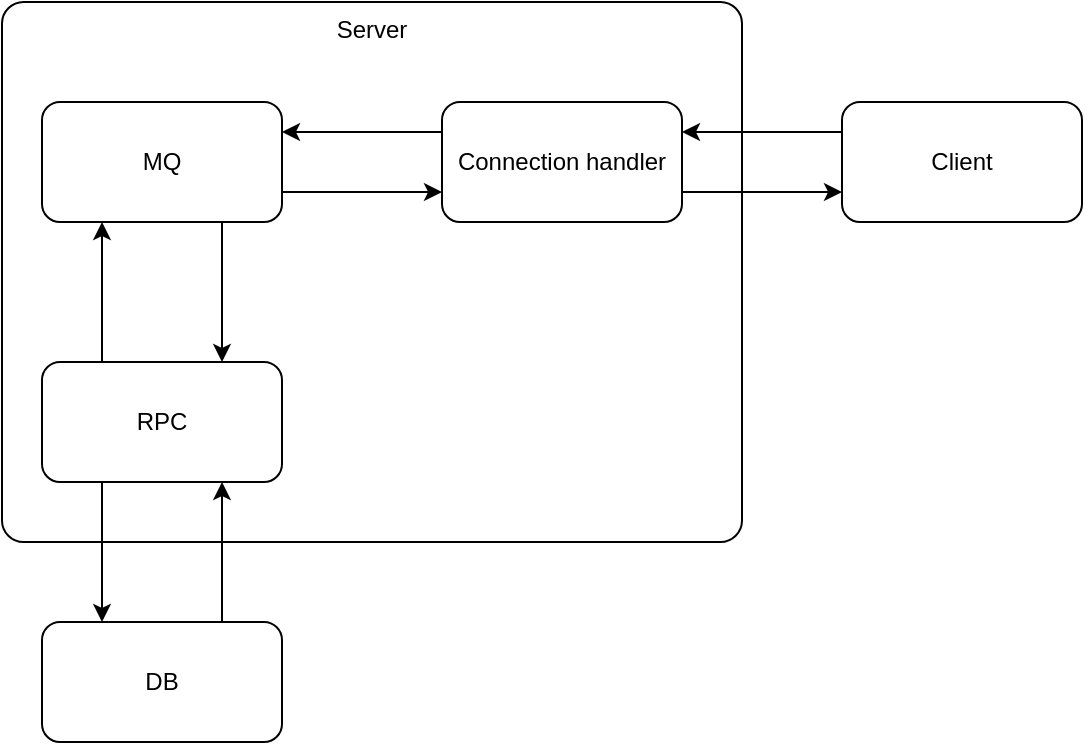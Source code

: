 <mxfile version="13.1.3" pages="7">
    <diagram id="t5TRQX5Z3VBf5TyONs-P" name="Overall">
        <mxGraphModel dx="818" dy="556" grid="1" gridSize="10" guides="1" tooltips="1" connect="1" arrows="1" fold="1" page="1" pageScale="1" pageWidth="850" pageHeight="1100" math="0" shadow="0">
            <root>
                <mxCell id="0"/>
                <mxCell id="1" parent="0"/>
                <mxCell id="A3wKsJo7oRrgu67H-zp7-17" value="Server" style="rounded=1;whiteSpace=wrap;html=1;verticalAlign=top;arcSize=4;" parent="1" vertex="1">
                    <mxGeometry x="150" y="360" width="370" height="270" as="geometry"/>
                </mxCell>
                <mxCell id="A3wKsJo7oRrgu67H-zp7-14" style="edgeStyle=orthogonalEdgeStyle;rounded=0;orthogonalLoop=1;jettySize=auto;html=1;exitX=0;exitY=0.25;exitDx=0;exitDy=0;entryX=1;entryY=0.25;entryDx=0;entryDy=0;" parent="1" source="A3wKsJo7oRrgu67H-zp7-1" target="A3wKsJo7oRrgu67H-zp7-2" edge="1">
                    <mxGeometry relative="1" as="geometry"/>
                </mxCell>
                <mxCell id="A3wKsJo7oRrgu67H-zp7-1" value="Client" style="rounded=1;whiteSpace=wrap;html=1;verticalAlign=middle;" parent="1" vertex="1">
                    <mxGeometry x="570" y="410" width="120" height="60" as="geometry"/>
                </mxCell>
                <mxCell id="A3wKsJo7oRrgu67H-zp7-6" style="edgeStyle=orthogonalEdgeStyle;rounded=0;orthogonalLoop=1;jettySize=auto;html=1;exitX=0;exitY=0.25;exitDx=0;exitDy=0;entryX=1;entryY=0.25;entryDx=0;entryDy=0;" parent="1" source="A3wKsJo7oRrgu67H-zp7-2" target="A3wKsJo7oRrgu67H-zp7-4" edge="1">
                    <mxGeometry relative="1" as="geometry"/>
                </mxCell>
                <mxCell id="A3wKsJo7oRrgu67H-zp7-15" style="edgeStyle=orthogonalEdgeStyle;rounded=0;orthogonalLoop=1;jettySize=auto;html=1;exitX=1;exitY=0.75;exitDx=0;exitDy=0;entryX=0;entryY=0.75;entryDx=0;entryDy=0;" parent="1" source="A3wKsJo7oRrgu67H-zp7-2" target="A3wKsJo7oRrgu67H-zp7-1" edge="1">
                    <mxGeometry relative="1" as="geometry"/>
                </mxCell>
                <mxCell id="A3wKsJo7oRrgu67H-zp7-2" value="Connection handler" style="rounded=1;whiteSpace=wrap;html=1;" parent="1" vertex="1">
                    <mxGeometry x="370" y="410" width="120" height="60" as="geometry"/>
                </mxCell>
                <mxCell id="A3wKsJo7oRrgu67H-zp7-16" style="edgeStyle=orthogonalEdgeStyle;rounded=0;orthogonalLoop=1;jettySize=auto;html=1;exitX=0.75;exitY=0;exitDx=0;exitDy=0;entryX=0.75;entryY=1;entryDx=0;entryDy=0;" parent="1" source="A3wKsJo7oRrgu67H-zp7-3" target="A3wKsJo7oRrgu67H-zp7-8" edge="1">
                    <mxGeometry relative="1" as="geometry"/>
                </mxCell>
                <mxCell id="A3wKsJo7oRrgu67H-zp7-3" value="DB" style="rounded=1;whiteSpace=wrap;html=1;" parent="1" vertex="1">
                    <mxGeometry x="170" y="670" width="120" height="60" as="geometry"/>
                </mxCell>
                <mxCell id="A3wKsJo7oRrgu67H-zp7-10" style="edgeStyle=orthogonalEdgeStyle;rounded=0;orthogonalLoop=1;jettySize=auto;html=1;exitX=0.75;exitY=1;exitDx=0;exitDy=0;entryX=0.75;entryY=0;entryDx=0;entryDy=0;" parent="1" source="A3wKsJo7oRrgu67H-zp7-4" target="A3wKsJo7oRrgu67H-zp7-8" edge="1">
                    <mxGeometry relative="1" as="geometry"/>
                </mxCell>
                <mxCell id="A3wKsJo7oRrgu67H-zp7-13" style="edgeStyle=orthogonalEdgeStyle;rounded=0;orthogonalLoop=1;jettySize=auto;html=1;exitX=1;exitY=0.75;exitDx=0;exitDy=0;entryX=0;entryY=0.75;entryDx=0;entryDy=0;" parent="1" source="A3wKsJo7oRrgu67H-zp7-4" target="A3wKsJo7oRrgu67H-zp7-2" edge="1">
                    <mxGeometry relative="1" as="geometry"/>
                </mxCell>
                <mxCell id="A3wKsJo7oRrgu67H-zp7-4" value="MQ" style="rounded=1;whiteSpace=wrap;html=1;" parent="1" vertex="1">
                    <mxGeometry x="170" y="410" width="120" height="60" as="geometry"/>
                </mxCell>
                <mxCell id="A3wKsJo7oRrgu67H-zp7-11" style="edgeStyle=orthogonalEdgeStyle;rounded=0;orthogonalLoop=1;jettySize=auto;html=1;exitX=0.25;exitY=0;exitDx=0;exitDy=0;entryX=0.25;entryY=1;entryDx=0;entryDy=0;" parent="1" source="A3wKsJo7oRrgu67H-zp7-8" target="A3wKsJo7oRrgu67H-zp7-4" edge="1">
                    <mxGeometry relative="1" as="geometry"/>
                </mxCell>
                <mxCell id="A3wKsJo7oRrgu67H-zp7-12" style="edgeStyle=orthogonalEdgeStyle;rounded=0;orthogonalLoop=1;jettySize=auto;html=1;exitX=0.25;exitY=1;exitDx=0;exitDy=0;entryX=0.25;entryY=0;entryDx=0;entryDy=0;" parent="1" source="A3wKsJo7oRrgu67H-zp7-8" target="A3wKsJo7oRrgu67H-zp7-3" edge="1">
                    <mxGeometry relative="1" as="geometry"/>
                </mxCell>
                <mxCell id="A3wKsJo7oRrgu67H-zp7-8" value="RPC" style="rounded=1;whiteSpace=wrap;html=1;" parent="1" vertex="1">
                    <mxGeometry x="170" y="540" width="120" height="60" as="geometry"/>
                </mxCell>
            </root>
        </mxGraphModel>
    </diagram>
    <diagram id="b7XohXjriokM-VPOduE-" name="Server">
        &#xa;        &#xa;        &#xa;        
        <mxGraphModel dx="1250" dy="844" grid="1" gridSize="10" guides="1" tooltips="1" connect="1" arrows="1" fold="1" page="1" pageScale="1" pageWidth="850" pageHeight="1100" math="0" shadow="0">
            &#xa;            &#xa;            &#xa;            
            <root>
                &#xa;                &#xa;                &#xa;                
                <mxCell id="szEOy66pBkZrkhZwQ--L-0"/>
                &#xa;                &#xa;                &#xa;                
                <mxCell id="szEOy66pBkZrkhZwQ--L-1" parent="szEOy66pBkZrkhZwQ--L-0"/>
                &#xa;                &#xa;                &#xa;                
                <mxCell id="2o8UAxswe2-DJxCi0VwW-0" value="Server" style="rounded=1;whiteSpace=wrap;html=1;verticalAlign=top;arcSize=4;" parent="szEOy66pBkZrkhZwQ--L-1" vertex="1">
                    &#xa;                    &#xa;                    &#xa;                    
                    <mxGeometry x="25" y="205" width="415" height="405" as="geometry"/>
                    &#xa;                    &#xa;                &#xa;                
                </mxCell>
                &#xa;                &#xa;                &#xa;                
                <mxCell id="FEWubRUmujnENEizJN2--6" value="DB" style="rounded=1;whiteSpace=wrap;html=1;verticalAlign=top;" parent="szEOy66pBkZrkhZwQ--L-1" vertex="1">
                    &#xa;                    &#xa;                    &#xa;                    
                    <mxGeometry x="30" y="650" width="410" height="110" as="geometry"/>
                    &#xa;                    &#xa;                &#xa;                
                </mxCell>
                &#xa;                &#xa;                &#xa;                
                <mxCell id="FEWubRUmujnENEizJN2--0" value="Initialise websocket connection" style="rounded=1;whiteSpace=wrap;html=1;" parent="szEOy66pBkZrkhZwQ--L-1" vertex="1">
                    &#xa;                    &#xa;                    &#xa;                    
                    <mxGeometry x="230" y="350" width="120" height="60" as="geometry"/>
                    &#xa;                    &#xa;                &#xa;                
                </mxCell>
                &#xa;                &#xa;                &#xa;                
                <mxCell id="FEWubRUmujnENEizJN2--1" value="REST APIs for start game" style="rounded=1;whiteSpace=wrap;html=1;" parent="szEOy66pBkZrkhZwQ--L-1" vertex="1">
                    &#xa;                    &#xa;                    &#xa;                    
                    <mxGeometry x="230" y="260" width="120" height="60" as="geometry"/>
                    &#xa;                    &#xa;                &#xa;                
                </mxCell>
                &#xa;                &#xa;                &#xa;                
                <mxCell id="FEWubRUmujnENEizJN2--12" style="edgeStyle=orthogonalEdgeStyle;rounded=0;orthogonalLoop=1;jettySize=auto;html=1;exitX=0.5;exitY=1;exitDx=0;exitDy=0;entryX=0.5;entryY=0;entryDx=0;entryDy=0;" parent="szEOy66pBkZrkhZwQ--L-1" source="FEWubRUmujnENEizJN2--2" target="FEWubRUmujnENEizJN2--3" edge="1">
                    &#xa;                    &#xa;                    &#xa;                    
                    <mxGeometry relative="1" as="geometry"/>
                    &#xa;                    &#xa;                &#xa;                
                </mxCell>
                &#xa;                &#xa;                &#xa;                
                <mxCell id="FEWubRUmujnENEizJN2--2" value="Collate messages in in memory queue" style="rounded=1;whiteSpace=wrap;html=1;" parent="szEOy66pBkZrkhZwQ--L-1" vertex="1">
                    &#xa;                    &#xa;                    &#xa;                    
                    <mxGeometry x="230" y="440" width="120" height="60" as="geometry"/>
                    &#xa;                    &#xa;                &#xa;                
                </mxCell>
                &#xa;                &#xa;                &#xa;                
                <mxCell id="FEWubRUmujnENEizJN2--14" style="edgeStyle=orthogonalEdgeStyle;rounded=0;orthogonalLoop=1;jettySize=auto;html=1;exitX=1;exitY=0.5;exitDx=0;exitDy=0;entryX=0.5;entryY=1;entryDx=0;entryDy=0;" parent="szEOy66pBkZrkhZwQ--L-1" source="FEWubRUmujnENEizJN2--3" target="FEWubRUmujnENEizJN2--8" edge="1">
                    &#xa;                    &#xa;                    &#xa;                    
                    <mxGeometry relative="1" as="geometry"/>
                    &#xa;                    &#xa;                &#xa;                
                </mxCell>
                &#xa;                &#xa;                &#xa;                
                <mxCell id="FEWubRUmujnENEizJN2--15" style="edgeStyle=orthogonalEdgeStyle;rounded=0;orthogonalLoop=1;jettySize=auto;html=1;exitX=0.5;exitY=1;exitDx=0;exitDy=0;entryX=0.5;entryY=0;entryDx=0;entryDy=0;startArrow=classic;startFill=1;" parent="szEOy66pBkZrkhZwQ--L-1" source="FEWubRUmujnENEizJN2--3" target="FEWubRUmujnENEizJN2--6" edge="1">
                    &#xa;                    &#xa;                    &#xa;                    
                    <mxGeometry relative="1" as="geometry"/>
                    &#xa;                    &#xa;                &#xa;                
                </mxCell>
                &#xa;                &#xa;                &#xa;                
                <mxCell id="FEWubRUmujnENEizJN2--3" value="Message request actions lookup" style="rounded=1;whiteSpace=wrap;html=1;" parent="szEOy66pBkZrkhZwQ--L-1" vertex="1">
                    &#xa;                    &#xa;                    &#xa;                    
                    <mxGeometry x="230" y="530" width="120" height="60" as="geometry"/>
                    &#xa;                    &#xa;                &#xa;                
                </mxCell>
                &#xa;                &#xa;                &#xa;                
                <mxCell id="FEWubRUmujnENEizJN2--4" value="Game state" style="rounded=1;whiteSpace=wrap;html=1;" parent="szEOy66pBkZrkhZwQ--L-1" vertex="1">
                    &#xa;                    &#xa;                    &#xa;                    
                    <mxGeometry x="255" y="675" width="120" height="60" as="geometry"/>
                    &#xa;                    &#xa;                &#xa;                
                </mxCell>
                &#xa;                &#xa;                &#xa;                
                <mxCell id="FEWubRUmujnENEizJN2--5" value="Game history" style="rounded=1;whiteSpace=wrap;html=1;" parent="szEOy66pBkZrkhZwQ--L-1" vertex="1">
                    &#xa;                    &#xa;                    &#xa;                    
                    <mxGeometry x="95" y="675" width="120" height="60" as="geometry"/>
                    &#xa;                    &#xa;                &#xa;                
                </mxCell>
                &#xa;                &#xa;                &#xa;                
                <mxCell id="FEWubRUmujnENEizJN2--13" style="edgeStyle=orthogonalEdgeStyle;rounded=0;orthogonalLoop=1;jettySize=auto;html=1;exitX=1;exitY=0.5;exitDx=0;exitDy=0;entryX=0;entryY=0.5;entryDx=0;entryDy=0;" parent="szEOy66pBkZrkhZwQ--L-1" source="FEWubRUmujnENEizJN2--7" target="FEWubRUmujnENEizJN2--3" edge="1">
                    &#xa;                    &#xa;                    &#xa;                    
                    <mxGeometry relative="1" as="geometry"/>
                    &#xa;                    &#xa;                &#xa;                
                </mxCell>
                &#xa;                &#xa;                &#xa;                
                <mxCell id="FEWubRUmujnENEizJN2--7" value="Message responses" style="rounded=1;whiteSpace=wrap;html=1;" parent="szEOy66pBkZrkhZwQ--L-1" vertex="1">
                    &#xa;                    &#xa;                    &#xa;                    
                    <mxGeometry x="60" y="530" width="120" height="60" as="geometry"/>
                    &#xa;                    &#xa;                &#xa;                
                </mxCell>
                &#xa;                &#xa;                &#xa;                
                <mxCell id="FEWubRUmujnENEizJN2--9" style="edgeStyle=orthogonalEdgeStyle;rounded=0;orthogonalLoop=1;jettySize=auto;html=1;exitX=0;exitY=0.25;exitDx=0;exitDy=0;entryX=1;entryY=0.5;entryDx=0;entryDy=0;" parent="szEOy66pBkZrkhZwQ--L-1" source="FEWubRUmujnENEizJN2--8" target="FEWubRUmujnENEizJN2--1" edge="1">
                    &#xa;                    &#xa;                    &#xa;                    
                    <mxGeometry relative="1" as="geometry"/>
                    &#xa;                    &#xa;                &#xa;                
                </mxCell>
                &#xa;                &#xa;                &#xa;                
                <mxCell id="FEWubRUmujnENEizJN2--10" style="edgeStyle=orthogonalEdgeStyle;rounded=0;orthogonalLoop=1;jettySize=auto;html=1;exitX=0;exitY=0.75;exitDx=0;exitDy=0;entryX=1;entryY=0.5;entryDx=0;entryDy=0;" parent="szEOy66pBkZrkhZwQ--L-1" source="FEWubRUmujnENEizJN2--8" target="FEWubRUmujnENEizJN2--0" edge="1">
                    &#xa;                    &#xa;                    &#xa;                    
                    <mxGeometry relative="1" as="geometry"/>
                    &#xa;                    &#xa;                &#xa;                
                </mxCell>
                &#xa;                &#xa;                &#xa;                
                <mxCell id="FEWubRUmujnENEizJN2--11" style="edgeStyle=orthogonalEdgeStyle;rounded=0;orthogonalLoop=1;jettySize=auto;html=1;exitX=0.25;exitY=1;exitDx=0;exitDy=0;entryX=1;entryY=0.5;entryDx=0;entryDy=0;" parent="szEOy66pBkZrkhZwQ--L-1" source="FEWubRUmujnENEizJN2--8" target="FEWubRUmujnENEizJN2--2" edge="1">
                    &#xa;                    &#xa;                    &#xa;                    
                    <mxGeometry relative="1" as="geometry"/>
                    &#xa;                    &#xa;                &#xa;                
                </mxCell>
                &#xa;                &#xa;                &#xa;                
                <mxCell id="FEWubRUmujnENEizJN2--8" value="Client" style="rounded=1;whiteSpace=wrap;html=1;verticalAlign=middle;" parent="szEOy66pBkZrkhZwQ--L-1" vertex="1">
                    &#xa;                    &#xa;                    &#xa;                    
                    <mxGeometry x="500" y="245" width="240" height="180" as="geometry"/>
                    &#xa;                    &#xa;                &#xa;                
                </mxCell>
                &#xa;                &#xa;            &#xa;            
            </root>
            &#xa;            &#xa;        &#xa;        
        </mxGraphModel>
        &#xa;        &#xa;    &#xa;    
    </diagram>
    <diagram id="oYeKHdS16J8QvTDcxXBS" name="Client">
        &#xa;        &#xa;        &#xa;        
        <mxGraphModel dx="1250" dy="844" grid="1" gridSize="10" guides="1" tooltips="1" connect="1" arrows="1" fold="1" page="1" pageScale="1" pageWidth="850" pageHeight="1100" math="0" shadow="0">
            &#xa;            &#xa;            &#xa;            
            <root>
                &#xa;                &#xa;                &#xa;                
                <mxCell id="zvVy1xKI3TRMSSFl_5aG-0"/>
                &#xa;                &#xa;                &#xa;                
                <mxCell id="zvVy1xKI3TRMSSFl_5aG-1" parent="zvVy1xKI3TRMSSFl_5aG-0"/>
                &#xa;                &#xa;                &#xa;                
                <mxCell id="OZ55JhCUbvPYA07ppeHx-0" value="Client" style="rounded=1;whiteSpace=wrap;html=1;verticalAlign=top;arcSize=2;" parent="zvVy1xKI3TRMSSFl_5aG-1" vertex="1">
                    &#xa;                    &#xa;                    &#xa;                    
                    <mxGeometry x="250" y="160" width="840" height="420" as="geometry"/>
                    &#xa;                    &#xa;                &#xa;                
                </mxCell>
                &#xa;                &#xa;                &#xa;                
                <mxCell id="ZBya_62Vw1sq1ITOWIzl-8" value="app" style="rounded=1;whiteSpace=wrap;html=1;verticalAlign=top;arcSize=5;" parent="zvVy1xKI3TRMSSFl_5aG-1" vertex="1">
                    &#xa;                    &#xa;                    &#xa;                    
                    <mxGeometry x="590" y="210" width="480" height="230" as="geometry"/>
                    &#xa;                    &#xa;                &#xa;                
                </mxCell>
                &#xa;                &#xa;                &#xa;                
                <mxCell id="9Au_gTxcheQr3UUd51QE-23" style="edgeStyle=none;rounded=0;orthogonalLoop=1;jettySize=auto;html=1;exitX=0;exitY=0.25;exitDx=0;exitDy=0;entryX=1;entryY=0.5;entryDx=0;entryDy=0;startArrow=none;startFill=0;" parent="zvVy1xKI3TRMSSFl_5aG-1" source="ZBya_62Vw1sq1ITOWIzl-3" target="9Au_gTxcheQr3UUd51QE-11" edge="1">
                    &#xa;                    &#xa;                    &#xa;                    
                    <mxGeometry relative="1" as="geometry"/>
                    &#xa;                    &#xa;                &#xa;                
                </mxCell>
                &#xa;                &#xa;                &#xa;                
                <mxCell id="9Au_gTxcheQr3UUd51QE-20" style="edgeStyle=none;rounded=0;orthogonalLoop=1;jettySize=auto;html=1;exitX=1;exitY=0.75;exitDx=0;exitDy=0;entryX=0;entryY=0.5;entryDx=0;entryDy=0;startArrow=none;startFill=0;" parent="zvVy1xKI3TRMSSFl_5aG-1" source="_g_r_gQ9K142psDS15GJ-1" target="9Au_gTxcheQr3UUd51QE-19" edge="1">
                    &#xa;                    &#xa;                    &#xa;                    
                    <mxGeometry relative="1" as="geometry"/>
                    &#xa;                    &#xa;                &#xa;                
                </mxCell>
                &#xa;                &#xa;                &#xa;                
                <mxCell id="_g_r_gQ9K142psDS15GJ-1" value="Server" style="rounded=1;whiteSpace=wrap;html=1;verticalAlign=middle;" parent="zvVy1xKI3TRMSSFl_5aG-1" vertex="1">
                    &#xa;                    &#xa;                    &#xa;                    
                    <mxGeometry x="90" y="300" width="120" height="60" as="geometry"/>
                    &#xa;                    &#xa;                &#xa;                
                </mxCell>
                &#xa;                &#xa;                &#xa;                
                <mxCell id="ZBya_62Vw1sq1ITOWIzl-3" value="game" style="rounded=1;whiteSpace=wrap;html=1;verticalAlign=top;arcSize=5;" parent="zvVy1xKI3TRMSSFl_5aG-1" vertex="1">
                    &#xa;                    &#xa;                    &#xa;                    
                    <mxGeometry x="605" y="240" width="450" height="190" as="geometry"/>
                    &#xa;                    &#xa;                &#xa;                
                </mxCell>
                &#xa;                &#xa;                &#xa;                
                <mxCell id="ZBya_62Vw1sq1ITOWIzl-4" value="player-space" style="rounded=1;whiteSpace=wrap;html=1;verticalAlign=top;arcSize=5;" parent="zvVy1xKI3TRMSSFl_5aG-1" vertex="1">
                    &#xa;                    &#xa;                    &#xa;                    
                    <mxGeometry x="615" y="310" width="430" height="30" as="geometry"/>
                    &#xa;                    &#xa;                &#xa;                
                </mxCell>
                &#xa;                &#xa;                &#xa;                
                <mxCell id="ZBya_62Vw1sq1ITOWIzl-5" value="player-deck" style="rounded=1;whiteSpace=wrap;html=1;verticalAlign=top;arcSize=5;" parent="zvVy1xKI3TRMSSFl_5aG-1" vertex="1">
                    &#xa;                    &#xa;                    &#xa;                    
                    <mxGeometry x="615" y="350" width="430" height="30" as="geometry"/>
                    &#xa;                    &#xa;                &#xa;                
                </mxCell>
                &#xa;                &#xa;                &#xa;                
                <mxCell id="ZBya_62Vw1sq1ITOWIzl-6" value="player-hand" style="rounded=1;whiteSpace=wrap;html=1;verticalAlign=top;arcSize=5;" parent="zvVy1xKI3TRMSSFl_5aG-1" vertex="1">
                    &#xa;                    &#xa;                    &#xa;                    
                    <mxGeometry x="615" y="390" width="430" height="30" as="geometry"/>
                    &#xa;                    &#xa;                &#xa;                
                </mxCell>
                &#xa;                &#xa;                &#xa;                
                <mxCell id="ZBya_62Vw1sq1ITOWIzl-7" value="event-space" style="rounded=1;whiteSpace=wrap;html=1;verticalAlign=top;arcSize=5;" parent="zvVy1xKI3TRMSSFl_5aG-1" vertex="1">
                    &#xa;                    &#xa;                    &#xa;                    
                    <mxGeometry x="615" y="270" width="430" height="30" as="geometry"/>
                    &#xa;                    &#xa;                &#xa;                
                </mxCell>
                &#xa;                &#xa;                &#xa;                
                <mxCell id="9Au_gTxcheQr3UUd51QE-2" value="&lt;span style=&quot;white-space: normal&quot;&gt;Game state parsed into separate components. Components completely isolated&lt;/span&gt;" style="whiteSpace=wrap;html=1;aspect=fixed;" parent="zvVy1xKI3TRMSSFl_5aG-1" vertex="1">
                    &#xa;                    &#xa;                    &#xa;                    
                    <mxGeometry x="702.5" y="456" width="110" height="110" as="geometry"/>
                    &#xa;                    &#xa;                &#xa;                
                </mxCell>
                &#xa;                &#xa;                &#xa;                
                <mxCell id="9Au_gTxcheQr3UUd51QE-3" value="&lt;span style=&quot;white-space: normal&quot;&gt;Available actions also dictated by component state&lt;/span&gt;" style="whiteSpace=wrap;html=1;aspect=fixed;" parent="zvVy1xKI3TRMSSFl_5aG-1" vertex="1">
                    &#xa;                    &#xa;                    &#xa;                    
                    <mxGeometry x="847.5" y="456" width="110" height="110" as="geometry"/>
                    &#xa;                    &#xa;                &#xa;                
                </mxCell>
                &#xa;                &#xa;                &#xa;                
                <mxCell id="9Au_gTxcheQr3UUd51QE-22" style="edgeStyle=none;rounded=0;orthogonalLoop=1;jettySize=auto;html=1;exitX=0;exitY=0.5;exitDx=0;exitDy=0;entryX=1;entryY=0.25;entryDx=0;entryDy=0;startArrow=none;startFill=0;" parent="zvVy1xKI3TRMSSFl_5aG-1" source="9Au_gTxcheQr3UUd51QE-11" target="_g_r_gQ9K142psDS15GJ-1" edge="1">
                    &#xa;                    &#xa;                    &#xa;                    
                    <mxGeometry relative="1" as="geometry"/>
                    &#xa;                    &#xa;                &#xa;                
                </mxCell>
                &#xa;                &#xa;                &#xa;                
                <mxCell id="9Au_gTxcheQr3UUd51QE-11" value="actions" style="rounded=1;whiteSpace=wrap;html=1;verticalAlign=middle;fillColor=#dae8fc;strokeColor=#6c8ebf;" parent="zvVy1xKI3TRMSSFl_5aG-1" vertex="1">
                    &#xa;                    &#xa;                    &#xa;                    
                    <mxGeometry x="310" y="205" width="190" height="125" as="geometry"/>
                    &#xa;                    &#xa;                &#xa;                
                </mxCell>
                &#xa;                &#xa;                &#xa;                
                <mxCell id="9Au_gTxcheQr3UUd51QE-13" value="draw card" style="rounded=1;whiteSpace=wrap;html=1;verticalAlign=middle;fillColor=#dae8fc;strokeColor=#6c8ebf;" parent="zvVy1xKI3TRMSSFl_5aG-1" vertex="1">
                    &#xa;                    &#xa;                    &#xa;                    
                    <mxGeometry x="980" y="355" width="60" height="20" as="geometry"/>
                    &#xa;                    &#xa;                &#xa;                
                </mxCell>
                &#xa;                &#xa;                &#xa;                
                <mxCell id="9Au_gTxcheQr3UUd51QE-14" value="draw card" style="rounded=1;whiteSpace=wrap;html=1;verticalAlign=middle;fillColor=#d5e8d4;strokeColor=#82b366;" parent="zvVy1xKI3TRMSSFl_5aG-1" vertex="1">
                    &#xa;                    &#xa;                    &#xa;                    
                    <mxGeometry x="980" y="395" width="60" height="20" as="geometry"/>
                    &#xa;                    &#xa;                &#xa;                
                </mxCell>
                &#xa;                &#xa;                &#xa;                
                <mxCell id="9Au_gTxcheQr3UUd51QE-15" value="play card" style="rounded=1;whiteSpace=wrap;html=1;verticalAlign=middle;fillColor=#d5e8d4;strokeColor=#82b366;" parent="zvVy1xKI3TRMSSFl_5aG-1" vertex="1">
                    &#xa;                    &#xa;                    &#xa;                    
                    <mxGeometry x="980" y="315" width="60" height="20" as="geometry"/>
                    &#xa;                    &#xa;                &#xa;                
                </mxCell>
                &#xa;                &#xa;                &#xa;                
                <mxCell id="9Au_gTxcheQr3UUd51QE-16" value="play card" style="rounded=1;whiteSpace=wrap;html=1;verticalAlign=middle;fillColor=#dae8fc;strokeColor=#6c8ebf;" parent="zvVy1xKI3TRMSSFl_5aG-1" vertex="1">
                    &#xa;                    &#xa;                    &#xa;                    
                    <mxGeometry x="910" y="395" width="60" height="20" as="geometry"/>
                    &#xa;                    &#xa;                &#xa;                
                </mxCell>
                &#xa;                &#xa;                &#xa;                
                <mxCell id="9Au_gTxcheQr3UUd51QE-17" value="ready" style="rounded=1;whiteSpace=wrap;html=1;verticalAlign=middle;fillColor=#dae8fc;strokeColor=#6c8ebf;" parent="zvVy1xKI3TRMSSFl_5aG-1" vertex="1">
                    &#xa;                    &#xa;                    &#xa;                    
                    <mxGeometry x="980" y="245" width="60" height="20" as="geometry"/>
                    &#xa;                    &#xa;                &#xa;                
                </mxCell>
                &#xa;                &#xa;                &#xa;                
                <mxCell id="9Au_gTxcheQr3UUd51QE-18" value="initialise" style="rounded=1;whiteSpace=wrap;html=1;verticalAlign=middle;fillColor=#d5e8d4;strokeColor=#82b366;" parent="zvVy1xKI3TRMSSFl_5aG-1" vertex="1">
                    &#xa;                    &#xa;                    &#xa;                    
                    <mxGeometry x="910" y="245" width="60" height="20" as="geometry"/>
                    &#xa;                    &#xa;                &#xa;                
                </mxCell>
                &#xa;                &#xa;                &#xa;                
                <mxCell id="9Au_gTxcheQr3UUd51QE-24" style="edgeStyle=none;rounded=0;orthogonalLoop=1;jettySize=auto;html=1;exitX=1;exitY=0.5;exitDx=0;exitDy=0;entryX=0;entryY=0.75;entryDx=0;entryDy=0;startArrow=none;startFill=0;" parent="zvVy1xKI3TRMSSFl_5aG-1" source="9Au_gTxcheQr3UUd51QE-19" target="ZBya_62Vw1sq1ITOWIzl-3" edge="1">
                    &#xa;                    &#xa;                    &#xa;                    
                    <mxGeometry relative="1" as="geometry"/>
                    &#xa;                    &#xa;                &#xa;                
                </mxCell>
                &#xa;                &#xa;                &#xa;                
                <mxCell id="9Au_gTxcheQr3UUd51QE-19" value="reactions" style="rounded=1;whiteSpace=wrap;html=1;verticalAlign=middle;fillColor=#d5e8d4;strokeColor=#82b366;" parent="zvVy1xKI3TRMSSFl_5aG-1" vertex="1">
                    &#xa;                    &#xa;                    &#xa;                    
                    <mxGeometry x="310" y="330" width="190" height="126" as="geometry"/>
                    &#xa;                    &#xa;                &#xa;                
                </mxCell>
                &#xa;                &#xa;            &#xa;            
            </root>
            &#xa;            &#xa;        &#xa;        
        </mxGraphModel>
        &#xa;        &#xa;    &#xa;    
    </diagram>
    <diagram id="X_kP-GHaAI-8B1IxB99I" name="DB">
        &#xa;        &#xa;        &#xa;        
        <mxGraphModel dx="1250" dy="844" grid="1" gridSize="10" guides="1" tooltips="1" connect="1" arrows="1" fold="1" page="1" pageScale="1" pageWidth="850" pageHeight="1100" math="0" shadow="0">
            &#xa;            &#xa;            &#xa;            
            <root>
                &#xa;                &#xa;                &#xa;                
                <mxCell id="npHxpoH00FJjF9OLrciY-0"/>
                &#xa;                &#xa;                &#xa;                
                <mxCell id="npHxpoH00FJjF9OLrciY-1" parent="npHxpoH00FJjF9OLrciY-0"/>
                &#xa;                &#xa;                &#xa;                
                <mxCell id="E9ceXi-kWBi7DoxosUvM-0" value="&lt;div style=&quot;text-align: left&quot;&gt;&lt;span&gt;&lt;b&gt;&lt;u&gt;Games&lt;/u&gt;&lt;/b&gt;&lt;/span&gt;&lt;/div&gt;&lt;div style=&quot;text-align: left&quot;&gt;&lt;span&gt;[&lt;/span&gt;&lt;span&gt;{&lt;/span&gt;&lt;/div&gt;&lt;div style=&quot;text-align: left&quot;&gt;&lt;span&gt;&amp;nbsp; &amp;nbsp; history: [],&lt;/span&gt;&lt;/div&gt;&lt;div style=&quot;text-align: left&quot;&gt;&lt;span&gt;&amp;nbsp; &amp;nbsp; config: {},&lt;/span&gt;&lt;/div&gt;&lt;div style=&quot;text-align: left&quot;&gt;&lt;span&gt;&amp;nbsp; &amp;nbsp; name: '',&lt;/span&gt;&lt;/div&gt;&lt;div style=&quot;text-align: left&quot;&gt;&lt;span&gt;&amp;nbsp; &amp;nbsp; state: {&lt;/span&gt;&lt;/div&gt;&lt;div style=&quot;text-align: left&quot;&gt;&lt;span&gt;&amp;nbsp; &amp;nbsp; &amp;nbsp; &amp;nbsp; cardsInDeck,&lt;/span&gt;&lt;/div&gt;&lt;div style=&quot;text-align: left&quot;&gt;&amp;nbsp; &amp;nbsp; &amp;nbsp; &amp;nbsp; players: [&lt;/div&gt;&lt;div style=&quot;text-align: left&quot;&gt;&amp;nbsp; &amp;nbsp; &amp;nbsp; &amp;nbsp; &amp;nbsp; &amp;nbsp; { id, cardsInHand, cardsInPlay, name },&lt;/div&gt;&lt;div style=&quot;text-align: left&quot;&gt;&amp;nbsp; &amp;nbsp; &amp;nbsp; &amp;nbsp; &amp;nbsp; &amp;nbsp; ...&lt;/div&gt;&lt;div style=&quot;text-align: left&quot;&gt;&amp;nbsp; &amp;nbsp; &amp;nbsp; &amp;nbsp; ],&lt;span&gt;&lt;br&gt;&lt;/span&gt;&lt;/div&gt;&lt;div style=&quot;text-align: left&quot;&gt;&lt;span&gt;&amp;nbsp; &amp;nbsp; }&lt;/span&gt;&lt;/div&gt;&lt;div style=&quot;text-align: left&quot;&gt;&lt;span&gt;}&lt;/span&gt;&lt;span&gt;]&lt;/span&gt;&lt;/div&gt;" style="shape=cylinder;whiteSpace=wrap;html=1;boundedLbl=1;backgroundOutline=1;" parent="npHxpoH00FJjF9OLrciY-1" vertex="1">
                    &#xa;                    &#xa;                    &#xa;                    
                    <mxGeometry x="280" y="260" width="290" height="290" as="geometry"/>
                    &#xa;                    &#xa;                &#xa;                
                </mxCell>
                &#xa;                &#xa;            &#xa;            
            </root>
            &#xa;            &#xa;        &#xa;        
        </mxGraphModel>
        &#xa;        &#xa;    &#xa;    
    </diagram>
    <diagram id="9bC6iOa2_9VTv_X6KP7L" name="Objects and Types">
        &#xa;        &#xa;        &#xa;        
        <mxGraphModel dx="1250" dy="844" grid="1" gridSize="10" guides="1" tooltips="1" connect="1" arrows="1" fold="1" page="1" pageScale="1" pageWidth="850" pageHeight="1100" math="0" shadow="0">
            &#xa;            &#xa;            &#xa;            
            <root>
                &#xa;                &#xa;                &#xa;                
                <mxCell id="RbjxRwYMocMSSQ0USpyT-0"/>
                &#xa;                &#xa;                &#xa;                
                <mxCell id="RbjxRwYMocMSSQ0USpyT-1" parent="RbjxRwYMocMSSQ0USpyT-0"/>
                &#xa;                &#xa;                &#xa;                
                <mxCell id="-oZ8Yf3ze-rPFvS0r7yF-0" value="Player" style="rounded=1;whiteSpace=wrap;html=1;" parent="RbjxRwYMocMSSQ0USpyT-1" vertex="1">
                    &#xa;                    &#xa;                    &#xa;                    
                    <mxGeometry x="360" y="410" width="120" height="60" as="geometry"/>
                    &#xa;                    &#xa;                &#xa;                
                </mxCell>
                &#xa;                &#xa;                &#xa;                
                <mxCell id="-oZ8Yf3ze-rPFvS0r7yF-1" value="Card" style="rounded=1;whiteSpace=wrap;html=1;" parent="RbjxRwYMocMSSQ0USpyT-1" vertex="1">
                    &#xa;                    &#xa;                    &#xa;                    
                    <mxGeometry x="360" y="500" width="120" height="60" as="geometry"/>
                    &#xa;                    &#xa;                &#xa;                
                </mxCell>
                &#xa;                &#xa;                &#xa;                
                <mxCell id="-oZ8Yf3ze-rPFvS0r7yF-3" value="Market" style="rounded=1;whiteSpace=wrap;html=1;" parent="RbjxRwYMocMSSQ0USpyT-1" vertex="1">
                    &#xa;                    &#xa;                    &#xa;                    
                    <mxGeometry x="287.5" y="320" width="120" height="60" as="geometry"/>
                    &#xa;                    &#xa;                &#xa;                
                </mxCell>
                &#xa;                &#xa;                &#xa;                
                <mxCell id="-oZ8Yf3ze-rPFvS0r7yF-4" value="Deck" style="rounded=1;whiteSpace=wrap;html=1;" parent="RbjxRwYMocMSSQ0USpyT-1" vertex="1">
                    &#xa;                    &#xa;                    &#xa;                    
                    <mxGeometry x="432.5" y="670" width="120" height="60" as="geometry"/>
                    &#xa;                    &#xa;                &#xa;                
                </mxCell>
                &#xa;                &#xa;                &#xa;                
                <mxCell id="-oZ8Yf3ze-rPFvS0r7yF-5" value="Hand" style="rounded=1;whiteSpace=wrap;html=1;" parent="RbjxRwYMocMSSQ0USpyT-1" vertex="1">
                    &#xa;                    &#xa;                    &#xa;                    
                    <mxGeometry x="287.5" y="670" width="120" height="60" as="geometry"/>
                    &#xa;                    &#xa;                &#xa;                
                </mxCell>
                &#xa;                &#xa;                &#xa;                
                <mxCell id="-oZ8Yf3ze-rPFvS0r7yF-6" value="Factory" style="rounded=1;whiteSpace=wrap;html=1;" parent="RbjxRwYMocMSSQ0USpyT-1" vertex="1">
                    &#xa;                    &#xa;                    &#xa;                    
                    <mxGeometry x="432.5" y="590" width="120" height="60" as="geometry"/>
                    &#xa;                    &#xa;                &#xa;                
                </mxCell>
                &#xa;                &#xa;                &#xa;                
                <mxCell id="-oZ8Yf3ze-rPFvS0r7yF-7" value="Goods" style="rounded=1;whiteSpace=wrap;html=1;" parent="RbjxRwYMocMSSQ0USpyT-1" vertex="1">
                    &#xa;                    &#xa;                    &#xa;                    
                    <mxGeometry x="287.5" y="590" width="120" height="60" as="geometry"/>
                    &#xa;                    &#xa;                &#xa;                
                </mxCell>
                &#xa;                &#xa;                &#xa;                
                <mxCell id="-oZ8Yf3ze-rPFvS0r7yF-8" value="Apprentice" style="rounded=1;whiteSpace=wrap;html=1;" parent="RbjxRwYMocMSSQ0USpyT-1" vertex="1">
                    &#xa;                    &#xa;                    &#xa;                    
                    <mxGeometry x="432.5" y="320" width="120" height="60" as="geometry"/>
                    &#xa;                    &#xa;                &#xa;                
                </mxCell>
                &#xa;                &#xa;                &#xa;                
                <mxCell id="-oZ8Yf3ze-rPFvS0r7yF-9" value="Game" style="rounded=1;whiteSpace=wrap;html=1;" parent="RbjxRwYMocMSSQ0USpyT-1" vertex="1">
                    &#xa;                    &#xa;                    &#xa;                    
                    <mxGeometry x="360" y="230" width="120" height="60" as="geometry"/>
                    &#xa;                    &#xa;                &#xa;                
                </mxCell>
                &#xa;                &#xa;                &#xa;                
                <mxCell id="-oZ8Yf3ze-rPFvS0r7yF-10" value="WebSocketMessage" style="rounded=1;whiteSpace=wrap;html=1;" parent="RbjxRwYMocMSSQ0USpyT-1" vertex="1">
                    &#xa;                    &#xa;                    &#xa;                    
                    <mxGeometry x="360" y="150" width="120" height="60" as="geometry"/>
                    &#xa;                    &#xa;                &#xa;                
                </mxCell>
                &#xa;                &#xa;            &#xa;            
            </root>
            &#xa;            &#xa;        &#xa;        
        </mxGraphModel>
        &#xa;        &#xa;    &#xa;    
    </diagram>
    <diagram id="91Ui8TjKVRtfTHFIiB8l" name="Rules">
        <mxGraphModel dx="818" dy="556" grid="1" gridSize="10" guides="1" tooltips="1" connect="1" arrows="1" fold="1" page="1" pageScale="1" pageWidth="827" pageHeight="1169" math="0" shadow="0">
            <root>
                <mxCell id="CWslE0k0FWoV5PHi9mCk-0"/>
                <mxCell id="CWslE0k0FWoV5PHi9mCk-1" parent="CWslE0k0FWoV5PHi9mCk-0"/>
                <mxCell id="CWslE0k0FWoV5PHi9mCk-3" value="&lt;ol&gt;&lt;li&gt;game initialises&lt;/li&gt;&lt;li&gt;player starts with 5 cards and the coal mine in play&lt;/li&gt;&lt;li&gt;round begins, drawing 2 cards&lt;/li&gt;&lt;li&gt;first market drawn&lt;/li&gt;&lt;li&gt;assigns worker(s)&lt;/li&gt;&lt;li&gt;second market drawn&lt;/li&gt;&lt;li&gt;produces goods&lt;/li&gt;&lt;li&gt;builds factory or buys apprentice&lt;/li&gt;&lt;li&gt;game ends when 8 factories built&lt;/li&gt;&lt;/ol&gt;" style="rounded=0;whiteSpace=wrap;html=1;align=left;" parent="CWslE0k0FWoV5PHi9mCk-1" vertex="1">
                    <mxGeometry x="84" y="440" width="330" height="250" as="geometry"/>
                </mxCell>
                <mxCell id="CWslE0k0FWoV5PHi9mCk-4" value="&lt;div&gt;&lt;span&gt;1. game initialises&lt;/span&gt;&lt;/div&gt;" style="rounded=0;whiteSpace=wrap;html=1;align=center;verticalAlign=top;" parent="CWslE0k0FWoV5PHi9mCk-1" vertex="1">
                    <mxGeometry x="440" y="100" width="330" height="110" as="geometry"/>
                </mxCell>
                <mxCell id="CWslE0k0FWoV5PHi9mCk-5" value="&lt;ol&gt;&lt;li&gt;deck of 100 cards shuffled&lt;/li&gt;&lt;li&gt;Coal mine assigned&lt;/li&gt;&lt;li&gt;5 cards given to player&lt;/li&gt;&lt;/ol&gt;" style="rounded=0;whiteSpace=wrap;html=1;align=left;" parent="CWslE0k0FWoV5PHi9mCk-1" vertex="1">
                    <mxGeometry x="460" y="140" width="290" height="50" as="geometry"/>
                </mxCell>
                <mxCell id="CWslE0k0FWoV5PHi9mCk-6" value="&lt;div&gt;&lt;span&gt;3. round begins&lt;/span&gt;&lt;/div&gt;" style="rounded=0;whiteSpace=wrap;html=1;align=center;verticalAlign=top;" parent="CWslE0k0FWoV5PHi9mCk-1" vertex="1">
                    <mxGeometry x="440" y="230" width="330" height="120" as="geometry"/>
                </mxCell>
                <mxCell id="CWslE0k0FWoV5PHi9mCk-7" value="&lt;ol&gt;&lt;li&gt;2 cards removed from deck and put into players hand&lt;/li&gt;&lt;li&gt;Player can discard up to 3 cards and draw equal to the number discarded&lt;/li&gt;&lt;/ol&gt;" style="rounded=0;whiteSpace=wrap;html=1;align=left;" parent="CWslE0k0FWoV5PHi9mCk-1" vertex="1">
                    <mxGeometry x="460" y="270" width="290" height="70" as="geometry"/>
                </mxCell>
                <mxCell id="CWslE0k0FWoV5PHi9mCk-8" value="&lt;div&gt;&lt;span&gt;4. market first half&lt;/span&gt;&lt;/div&gt;" style="rounded=0;whiteSpace=wrap;html=1;align=center;verticalAlign=top;" parent="CWslE0k0FWoV5PHi9mCk-1" vertex="1">
                    <mxGeometry x="440" y="370" width="330" height="120" as="geometry"/>
                </mxCell>
                <mxCell id="CWslE0k0FWoV5PHi9mCk-9" value="&lt;ol&gt;&lt;li&gt;Cards are drawn from the deck and placed in the market until 3 suns have been reached&lt;/li&gt;&lt;/ol&gt;" style="rounded=0;whiteSpace=wrap;html=1;align=left;" parent="CWslE0k0FWoV5PHi9mCk-1" vertex="1">
                    <mxGeometry x="460" y="410" width="290" height="70" as="geometry"/>
                </mxCell>
                <mxCell id="CWslE0k0FWoV5PHi9mCk-10" value="&lt;div&gt;&lt;span&gt;5. workers assigned&lt;/span&gt;&lt;/div&gt;" style="rounded=0;whiteSpace=wrap;html=1;align=center;verticalAlign=top;" parent="CWslE0k0FWoV5PHi9mCk-1" vertex="1">
                    <mxGeometry x="440" y="500" width="330" height="100" as="geometry"/>
                </mxCell>
                <mxCell id="CWslE0k0FWoV5PHi9mCk-11" value="&lt;ol&gt;&lt;li&gt;Player chooses which factory their worker goes to&lt;/li&gt;&lt;li&gt;Workers are assigned an efficiency (produces 1 with a ?, or 2 with both)&lt;/li&gt;&lt;/ol&gt;" style="rounded=0;whiteSpace=wrap;html=1;align=left;" parent="CWslE0k0FWoV5PHi9mCk-1" vertex="1">
                    <mxGeometry x="460" y="525" width="290" height="65" as="geometry"/>
                </mxCell>
                <mxCell id="CWslE0k0FWoV5PHi9mCk-12" value="&lt;div&gt;&lt;span&gt;6 second market&lt;/span&gt;&lt;/div&gt;" style="rounded=0;whiteSpace=wrap;html=1;align=center;verticalAlign=top;" parent="CWslE0k0FWoV5PHi9mCk-1" vertex="1">
                    <mxGeometry x="440" y="610" width="330" height="80" as="geometry"/>
                </mxCell>
                <mxCell id="CWslE0k0FWoV5PHi9mCk-13" value="&lt;ol&gt;&lt;li&gt;Cards are drawn from the deck and placed in the market until 3 suns have been reached&lt;/li&gt;&lt;/ol&gt;" style="rounded=0;whiteSpace=wrap;html=1;align=left;" parent="CWslE0k0FWoV5PHi9mCk-1" vertex="1">
                    <mxGeometry x="460" y="640" width="290" height="40" as="geometry"/>
                </mxCell>
                <mxCell id="CWslE0k0FWoV5PHi9mCk-14" value="&lt;div&gt;&lt;span&gt;7 produces goods&lt;/span&gt;&lt;/div&gt;" style="rounded=0;whiteSpace=wrap;html=1;align=center;verticalAlign=top;" parent="CWslE0k0FWoV5PHi9mCk-1" vertex="1">
                    <mxGeometry x="440" y="710" width="330" height="220" as="geometry"/>
                </mxCell>
                <mxCell id="CWslE0k0FWoV5PHi9mCk-15" value="&lt;ol&gt;&lt;li&gt;The number of resources depends on the worker assigned&lt;/li&gt;&lt;li&gt;The required resources can depend on the assigned worker&lt;/li&gt;&lt;li&gt;player assigns resources from the market to their factories (using only once?)&lt;/li&gt;&lt;li&gt;Player can discard from their hand to boost&lt;/li&gt;&lt;li&gt;Player can use other goods&lt;/li&gt;&lt;li&gt;Factories might trigger a chain in their production&lt;/li&gt;&lt;li&gt;The order of production isn't important&lt;/li&gt;&lt;/ol&gt;" style="rounded=0;whiteSpace=wrap;html=1;align=left;" parent="CWslE0k0FWoV5PHi9mCk-1" vertex="1">
                    <mxGeometry x="460" y="740" width="290" height="180" as="geometry"/>
                </mxCell>
                <mxCell id="CWslE0k0FWoV5PHi9mCk-16" value="&lt;div&gt;&lt;span&gt;8. buys factories&lt;/span&gt;&lt;/div&gt;" style="rounded=0;whiteSpace=wrap;html=1;align=center;verticalAlign=top;" parent="CWslE0k0FWoV5PHi9mCk-1" vertex="1">
                    <mxGeometry x="440" y="960" width="330" height="130" as="geometry"/>
                </mxCell>
                <mxCell id="CWslE0k0FWoV5PHi9mCk-17" value="&lt;ol&gt;&lt;li&gt;Players can hire an apprentice (if they don't already own one)&lt;/li&gt;&lt;li&gt;Or construct a building from their hand&lt;/li&gt;&lt;li&gt;the produced goods are the currency - there's no change&lt;/li&gt;&lt;/ol&gt;" style="rounded=0;whiteSpace=wrap;html=1;align=left;" parent="CWslE0k0FWoV5PHi9mCk-1" vertex="1">
                    <mxGeometry x="460" y="989" width="290" height="91" as="geometry"/>
                </mxCell>
                <mxCell id="CWslE0k0FWoV5PHi9mCk-18" value="&lt;div&gt;&lt;span&gt;9. scoring&lt;/span&gt;&lt;/div&gt;" style="rounded=0;whiteSpace=wrap;html=1;align=center;verticalAlign=top;" parent="CWslE0k0FWoV5PHi9mCk-1" vertex="1">
                    <mxGeometry x="440" y="1110" width="330" height="130" as="geometry"/>
                </mxCell>
                <mxCell id="CWslE0k0FWoV5PHi9mCk-19" value="&lt;ol&gt;&lt;li&gt;If any players finished the game, tot up the scores&lt;/li&gt;&lt;li&gt;factory + worker value + produced goods / 3 = score&lt;/li&gt;&lt;/ol&gt;" style="rounded=0;whiteSpace=wrap;html=1;align=left;" parent="CWslE0k0FWoV5PHi9mCk-1" vertex="1">
                    <mxGeometry x="460" y="1139" width="290" height="91" as="geometry"/>
                </mxCell>
                <mxCell id="CWslE0k0FWoV5PHi9mCk-20" value="Purchase screen? Drag goods into a basket, which highlights what can be bought?" style="rounded=0;whiteSpace=wrap;html=1;align=center;" parent="CWslE0k0FWoV5PHi9mCk-1" vertex="1">
                    <mxGeometry x="840" y="970" width="290" height="91" as="geometry"/>
                </mxCell>
                <mxCell id="CWslE0k0FWoV5PHi9mCk-21" value="I'm thinking a lot of this can be done in modals with just the important parts.&lt;br&gt;Sort of like an event screen.&lt;br&gt;This event screen can be tracked on the right.&lt;br&gt;It would need a summary of information.&lt;br&gt;We'd need validation client and server side." style="rounded=0;whiteSpace=wrap;html=1;align=center;" parent="CWslE0k0FWoV5PHi9mCk-1" vertex="1">
                    <mxGeometry x="840" y="590" width="290" height="91" as="geometry"/>
                </mxCell>
                <mxCell id="CWslE0k0FWoV5PHi9mCk-25" value="1" style="ellipse;whiteSpace=wrap;html=1;aspect=fixed;fillColor=#d5e8d4;strokeColor=#82b366;" parent="CWslE0k0FWoV5PHi9mCk-1" vertex="1">
                    <mxGeometry x="720" y="320" width="20" height="20" as="geometry"/>
                </mxCell>
                <mxCell id="CWslE0k0FWoV5PHi9mCk-29" value="2" style="ellipse;whiteSpace=wrap;html=1;aspect=fixed;fillColor=#ffe6cc;strokeColor=#d79b00;" parent="CWslE0k0FWoV5PHi9mCk-1" vertex="1">
                    <mxGeometry x="730" y="575" width="20" height="20" as="geometry"/>
                </mxCell>
                <mxCell id="CWslE0k0FWoV5PHi9mCk-30" value="1" style="ellipse;whiteSpace=wrap;html=1;aspect=fixed;fillColor=#d5e8d4;strokeColor=#82b366;" parent="CWslE0k0FWoV5PHi9mCk-1" vertex="1">
                    <mxGeometry x="730" y="760" width="20" height="20" as="geometry"/>
                </mxCell>
                <mxCell id="CWslE0k0FWoV5PHi9mCk-31" value="production screen?" style="rounded=0;whiteSpace=wrap;html=1;align=center;" parent="CWslE0k0FWoV5PHi9mCk-1" vertex="1">
                    <mxGeometry x="840" y="774.5" width="290" height="91" as="geometry"/>
                </mxCell>
                <mxCell id="CWslE0k0FWoV5PHi9mCk-33" value="2" style="ellipse;whiteSpace=wrap;html=1;aspect=fixed;fillColor=#ffe6cc;strokeColor=#d79b00;" parent="CWslE0k0FWoV5PHi9mCk-1" vertex="1">
                    <mxGeometry x="740" y="850" width="20" height="20" as="geometry"/>
                </mxCell>
                <mxCell id="CWslE0k0FWoV5PHi9mCk-34" value="3" style="ellipse;whiteSpace=wrap;html=1;aspect=fixed;fillColor=#f8cecc;strokeColor=#b85450;" parent="CWslE0k0FWoV5PHi9mCk-1" vertex="1">
                    <mxGeometry x="740" y="830" width="20" height="20" as="geometry"/>
                </mxCell>
                <mxCell id="CWslE0k0FWoV5PHi9mCk-35" value="3" style="ellipse;whiteSpace=wrap;html=1;aspect=fixed;fillColor=#f8cecc;strokeColor=#b85450;" parent="CWslE0k0FWoV5PHi9mCk-1" vertex="1">
                    <mxGeometry x="740" y="870" width="20" height="20" as="geometry"/>
                </mxCell>
                <mxCell id="CWslE0k0FWoV5PHi9mCk-36" value="1" style="ellipse;whiteSpace=wrap;html=1;aspect=fixed;fillColor=#d5e8d4;strokeColor=#82b366;" parent="CWslE0k0FWoV5PHi9mCk-1" vertex="1">
                    <mxGeometry x="730" y="1024.5" width="20" height="20" as="geometry"/>
                </mxCell>
                <mxCell id="CWslE0k0FWoV5PHi9mCk-37" value="2" style="ellipse;whiteSpace=wrap;html=1;aspect=fixed;fillColor=#ffe6cc;strokeColor=#d79b00;" parent="CWslE0k0FWoV5PHi9mCk-1" vertex="1">
                    <mxGeometry x="740" y="1000" width="20" height="20" as="geometry"/>
                </mxCell>
                <mxCell id="CWslE0k0FWoV5PHi9mCk-38" value="simplifications:&lt;br&gt;1. draw 10 cards for the market&lt;br&gt;2. worker is assigned automatically&lt;br&gt;3. always strict production (double)&lt;br&gt;4. no use of the hand's cards to boost&lt;br&gt;5. no chaining&lt;br&gt;6. only base resoure production&lt;br&gt;7. apprentice does nothing&lt;br&gt;8. No modals. Don't get sucked in." style="rounded=0;whiteSpace=wrap;html=1;align=center;" parent="CWslE0k0FWoV5PHi9mCk-1" vertex="1">
                    <mxGeometry x="840" y="390" width="290" height="141" as="geometry"/>
                </mxCell>
            </root>
        </mxGraphModel>
    </diagram>
    <diagram id="FBWcaqzlepwpz88IQeOD" name="iteration 1">
        <mxGraphModel dx="818" dy="556" grid="1" gridSize="10" guides="1" tooltips="1" connect="1" arrows="1" fold="1" page="1" pageScale="1" pageWidth="827" pageHeight="1169" math="0" shadow="0">
            <root>
                <mxCell id="oJHT8QBYDgeMfb1miu7y-0"/>
                <mxCell id="oJHT8QBYDgeMfb1miu7y-1" parent="oJHT8QBYDgeMfb1miu7y-0"/>
                <mxCell id="qyzt61-dugoMwW685Td_-0" value="&lt;ol&gt;&lt;li&gt;game initialises&lt;/li&gt;&lt;/ol&gt;" style="rounded=0;whiteSpace=wrap;html=1;align=left;" parent="oJHT8QBYDgeMfb1miu7y-1" vertex="1">
                    <mxGeometry x="310" y="420" width="166" height="60" as="geometry"/>
                </mxCell>
                <mxCell id="qyzt61-dugoMwW685Td_-1" value="&lt;ol&gt;&lt;li&gt;100 cards added to deck&lt;/li&gt;&lt;/ol&gt;" style="rounded=0;whiteSpace=wrap;html=1;align=left;" parent="oJHT8QBYDgeMfb1miu7y-1" vertex="1">
                    <mxGeometry x="350" y="460" width="166" height="60" as="geometry"/>
                </mxCell>
                <mxCell id="qyzt61-dugoMwW685Td_-2" value="&lt;ol&gt;&lt;li&gt;player starts with 5 cards&lt;/li&gt;&lt;/ol&gt;" style="rounded=0;whiteSpace=wrap;html=1;align=left;" parent="oJHT8QBYDgeMfb1miu7y-1" vertex="1">
                    <mxGeometry x="310" y="580" width="166" height="60" as="geometry"/>
                </mxCell>
                <mxCell id="qyzt61-dugoMwW685Td_-3" value="&lt;ol&gt;&lt;li&gt;player plays a card&lt;/li&gt;&lt;/ol&gt;" style="rounded=0;whiteSpace=wrap;html=1;align=left;" parent="oJHT8QBYDgeMfb1miu7y-1" vertex="1">
                    <mxGeometry x="310" y="740" width="166" height="60" as="geometry"/>
                </mxCell>
                <mxCell id="qyzt61-dugoMwW685Td_-4" value="&lt;ol&gt;&lt;li&gt;round ends&lt;/li&gt;&lt;/ol&gt;" style="rounded=0;whiteSpace=wrap;html=1;align=left;" parent="oJHT8QBYDgeMfb1miu7y-1" vertex="1">
                    <mxGeometry x="310" y="810" width="166" height="60" as="geometry"/>
                </mxCell>
                <mxCell id="qyzt61-dugoMwW685Td_-5" value="&lt;ol&gt;&lt;li&gt;player draws a card&lt;/li&gt;&lt;/ol&gt;" style="rounded=0;whiteSpace=wrap;html=1;align=left;" parent="oJHT8QBYDgeMfb1miu7y-1" vertex="1">
                    <mxGeometry x="310" y="660" width="166" height="60" as="geometry"/>
                </mxCell>
                <mxCell id="qyzt61-dugoMwW685Td_-6" value="&lt;ol&gt;&lt;li&gt;game ends if 8 cards played&lt;/li&gt;&lt;/ol&gt;" style="rounded=0;whiteSpace=wrap;html=1;align=left;" parent="oJHT8QBYDgeMfb1miu7y-1" vertex="1">
                    <mxGeometry x="310" y="890" width="166" height="60" as="geometry"/>
                </mxCell>
                <mxCell id="qyzt61-dugoMwW685Td_-7" value="client sends &quot;ready&quot; message" style="shape=callout;whiteSpace=wrap;html=1;perimeter=calloutPerimeter;position2=0;" parent="oJHT8QBYDgeMfb1miu7y-1" vertex="1">
                    <mxGeometry x="460" y="350" width="120" height="80" as="geometry"/>
                </mxCell>
                <mxCell id="qyzt61-dugoMwW685Td_-8" value="client sends &quot;ready&quot; message" style="shape=callout;whiteSpace=wrap;html=1;perimeter=calloutPerimeter;position2=0;" parent="oJHT8QBYDgeMfb1miu7y-1" vertex="1">
                    <mxGeometry x="750" y="460" width="120" height="80" as="geometry"/>
                </mxCell>
                <mxCell id="qyzt61-dugoMwW685Td_-9" value="&lt;span&gt;client&lt;/span&gt;" style="rounded=0;whiteSpace=wrap;html=1;align=center;fillColor=#dae8fc;strokeColor=#6c8ebf;verticalAlign=top;" parent="oJHT8QBYDgeMfb1miu7y-1" vertex="1">
                    <mxGeometry x="620" y="370" width="280" height="510" as="geometry"/>
                </mxCell>
                <mxCell id="qyzt61-dugoMwW685Td_-10" value="&lt;span&gt;server&lt;/span&gt;" style="rounded=0;whiteSpace=wrap;html=1;align=center;fillColor=#d5e8d4;strokeColor=#82b366;verticalAlign=top;" parent="oJHT8QBYDgeMfb1miu7y-1" vertex="1">
                    <mxGeometry x="1010" y="370" width="280" height="510" as="geometry"/>
                </mxCell>
                <mxCell id="tj094hIox6jGjXU37A2x-0" value="ready" style="rounded=1;whiteSpace=wrap;html=1;align=center;" parent="oJHT8QBYDgeMfb1miu7y-1" vertex="1">
                    <mxGeometry x="700" y="420" width="120" height="60" as="geometry"/>
                </mxCell>
                <mxCell id="tj094hIox6jGjXU37A2x-2" value="initialiseGame" style="rounded=1;whiteSpace=wrap;html=1;align=center;" parent="oJHT8QBYDgeMfb1miu7y-1" vertex="1">
                    <mxGeometry x="1120" y="420" width="120" height="60" as="geometry"/>
                </mxCell>
                <mxCell id="tj094hIox6jGjXU37A2x-5" style="edgeStyle=orthogonalEdgeStyle;rounded=0;orthogonalLoop=1;jettySize=auto;html=1;exitX=0.875;exitY=0.5;exitDx=0;exitDy=0;exitPerimeter=0;" parent="oJHT8QBYDgeMfb1miu7y-1" source="tj094hIox6jGjXU37A2x-4" target="tj094hIox6jGjXU37A2x-2" edge="1">
                    <mxGeometry relative="1" as="geometry"/>
                </mxCell>
                <mxCell id="tj094hIox6jGjXU37A2x-4" value="ready" style="ellipse;shape=cloud;whiteSpace=wrap;html=1;align=center;" parent="oJHT8QBYDgeMfb1miu7y-1" vertex="1">
                    <mxGeometry x="820" y="430" width="60" height="40" as="geometry"/>
                </mxCell>
                <mxCell id="tj094hIox6jGjXU37A2x-8" style="edgeStyle=orthogonalEdgeStyle;rounded=0;orthogonalLoop=1;jettySize=auto;html=1;exitX=0.16;exitY=0.55;exitDx=0;exitDy=0;exitPerimeter=0;entryX=0.721;entryY=0.207;entryDx=0;entryDy=0;entryPerimeter=0;" parent="oJHT8QBYDgeMfb1miu7y-1" source="tj094hIox6jGjXU37A2x-7" target="qyzt61-dugoMwW685Td_-9" edge="1">
                    <mxGeometry relative="1" as="geometry"/>
                </mxCell>
                <mxCell id="tj094hIox6jGjXU37A2x-7" value="drawCards" style="ellipse;shape=cloud;whiteSpace=wrap;html=1;align=center;" parent="oJHT8QBYDgeMfb1miu7y-1" vertex="1">
                    <mxGeometry x="1030" y="460" width="80" height="40" as="geometry"/>
                </mxCell>
                <mxCell id="tj094hIox6jGjXU37A2x-11" style="edgeStyle=orthogonalEdgeStyle;rounded=0;orthogonalLoop=1;jettySize=auto;html=1;exitX=0.875;exitY=0.5;exitDx=0;exitDy=0;exitPerimeter=0;entryX=0;entryY=0.5;entryDx=0;entryDy=0;" parent="oJHT8QBYDgeMfb1miu7y-1" source="tj094hIox6jGjXU37A2x-9" target="tj094hIox6jGjXU37A2x-12" edge="1">
                    <mxGeometry relative="1" as="geometry"/>
                </mxCell>
                <mxCell id="tj094hIox6jGjXU37A2x-9" value="playCard" style="ellipse;shape=cloud;whiteSpace=wrap;html=1;align=center;" parent="oJHT8QBYDgeMfb1miu7y-1" vertex="1">
                    <mxGeometry x="820" y="625" width="80" height="40" as="geometry"/>
                </mxCell>
                <mxCell id="tj094hIox6jGjXU37A2x-10" value="player-hand" style="rounded=1;whiteSpace=wrap;html=1;align=center;" parent="oJHT8QBYDgeMfb1miu7y-1" vertex="1">
                    <mxGeometry x="700" y="615" width="120" height="60" as="geometry"/>
                </mxCell>
                <mxCell id="tj094hIox6jGjXU37A2x-13" style="edgeStyle=orthogonalEdgeStyle;rounded=0;orthogonalLoop=1;jettySize=auto;html=1;exitX=0.111;exitY=0.323;exitDx=0;exitDy=0;entryX=0.75;entryY=1;entryDx=0;entryDy=0;exitPerimeter=0;" parent="oJHT8QBYDgeMfb1miu7y-1" target="tj094hIox6jGjXU37A2x-10" edge="1">
                    <mxGeometry relative="1" as="geometry">
                        <mxPoint x="1061.08" y="677.87" as="sourcePoint"/>
                        <mxPoint x="837.12" y="688.91" as="targetPoint"/>
                    </mxGeometry>
                </mxCell>
                <mxCell id="tj094hIox6jGjXU37A2x-12" value="updateGameState (add card to players space)" style="rounded=1;whiteSpace=wrap;html=1;align=center;" parent="oJHT8QBYDgeMfb1miu7y-1" vertex="1">
                    <mxGeometry x="1120" y="610" width="120" height="60" as="geometry"/>
                </mxCell>
                <mxCell id="tj094hIox6jGjXU37A2x-14" value="success/&lt;br&gt;reject" style="ellipse;shape=cloud;whiteSpace=wrap;html=1;align=center;" parent="oJHT8QBYDgeMfb1miu7y-1" vertex="1">
                    <mxGeometry x="1040" y="655" width="80" height="57.5" as="geometry"/>
                </mxCell>
                <mxCell id="tj094hIox6jGjXU37A2x-15" value="game-control" style="rounded=1;whiteSpace=wrap;html=1;align=center;" parent="oJHT8QBYDgeMfb1miu7y-1" vertex="1">
                    <mxGeometry x="700" y="715" width="120" height="60" as="geometry"/>
                </mxCell>
                <mxCell id="tj094hIox6jGjXU37A2x-19" style="edgeStyle=orthogonalEdgeStyle;rounded=0;orthogonalLoop=1;jettySize=auto;html=1;exitX=0.875;exitY=0.5;exitDx=0;exitDy=0;exitPerimeter=0;" parent="oJHT8QBYDgeMfb1miu7y-1" source="tj094hIox6jGjXU37A2x-16" target="tj094hIox6jGjXU37A2x-18" edge="1">
                    <mxGeometry relative="1" as="geometry"/>
                </mxCell>
                <mxCell id="tj094hIox6jGjXU37A2x-16" value="endRound" style="ellipse;shape=cloud;whiteSpace=wrap;html=1;align=center;" parent="oJHT8QBYDgeMfb1miu7y-1" vertex="1">
                    <mxGeometry x="820" y="725" width="80" height="40" as="geometry"/>
                </mxCell>
                <mxCell id="b19vXHBbRQhaMZ8OqnWf-1" style="edgeStyle=orthogonalEdgeStyle;rounded=0;orthogonalLoop=1;jettySize=auto;html=1;exitX=0.16;exitY=0.55;exitDx=0;exitDy=0;exitPerimeter=0;entryX=1;entryY=0.5;entryDx=0;entryDy=0;" parent="oJHT8QBYDgeMfb1miu7y-1" source="tj094hIox6jGjXU37A2x-17" target="tj094hIox6jGjXU37A2x-22" edge="1">
                    <mxGeometry relative="1" as="geometry"/>
                </mxCell>
                <mxCell id="tj094hIox6jGjXU37A2x-17" value="drawCards" style="ellipse;shape=cloud;whiteSpace=wrap;html=1;align=center;" parent="oJHT8QBYDgeMfb1miu7y-1" vertex="1">
                    <mxGeometry x="1040" y="805" width="80" height="40" as="geometry"/>
                </mxCell>
                <mxCell id="tj094hIox6jGjXU37A2x-18" value="checkGameEnd&lt;br&gt;(check if game over)" style="rounded=1;whiteSpace=wrap;html=1;align=center;" parent="oJHT8QBYDgeMfb1miu7y-1" vertex="1">
                    <mxGeometry x="1120" y="705" width="120" height="60" as="geometry"/>
                </mxCell>
                <mxCell id="tj094hIox6jGjXU37A2x-21" style="edgeStyle=orthogonalEdgeStyle;rounded=0;orthogonalLoop=1;jettySize=auto;html=1;exitX=0.16;exitY=0.55;exitDx=0;exitDy=0;exitPerimeter=0;entryX=1;entryY=0.25;entryDx=0;entryDy=0;" parent="oJHT8QBYDgeMfb1miu7y-1" source="tj094hIox6jGjXU37A2x-20" target="tj094hIox6jGjXU37A2x-22" edge="1">
                    <mxGeometry relative="1" as="geometry">
                        <mxPoint x="832.08" y="795.86" as="targetPoint"/>
                    </mxGeometry>
                </mxCell>
                <mxCell id="tj094hIox6jGjXU37A2x-20" value="gameEnd" style="ellipse;shape=cloud;whiteSpace=wrap;html=1;align=center;dashed=1;" parent="oJHT8QBYDgeMfb1miu7y-1" vertex="1">
                    <mxGeometry x="1040" y="755" width="80" height="40" as="geometry"/>
                </mxCell>
                <mxCell id="tj094hIox6jGjXU37A2x-22" value="game" style="rounded=1;whiteSpace=wrap;html=1;align=center;" parent="oJHT8QBYDgeMfb1miu7y-1" vertex="1">
                    <mxGeometry x="700" y="795" width="120" height="60" as="geometry"/>
                </mxCell>
                <mxCell id="b19vXHBbRQhaMZ8OqnWf-0" value="game" style="rounded=1;whiteSpace=wrap;html=1;align=center;verticalAlign=top;" parent="oJHT8QBYDgeMfb1miu7y-1" vertex="1">
                    <mxGeometry x="700" y="490" width="120" height="90" as="geometry"/>
                </mxCell>
                <mxCell id="b19vXHBbRQhaMZ8OqnWf-2" value="messages include allowed actions" style="shape=callout;whiteSpace=wrap;html=1;perimeter=calloutPerimeter;position2=0.83;" parent="oJHT8QBYDgeMfb1miu7y-1" vertex="1">
                    <mxGeometry x="940" y="390" width="120" height="80" as="geometry"/>
                </mxCell>
                <mxCell id="b19vXHBbRQhaMZ8OqnWf-3" value="all submitted messages go via the game component" style="shape=callout;whiteSpace=wrap;html=1;perimeter=calloutPerimeter;position2=0.46;" parent="oJHT8QBYDgeMfb1miu7y-1" vertex="1">
                    <mxGeometry x="795" y="350" width="120" height="80" as="geometry"/>
                </mxCell>
                <mxCell id="mlq8CaGgV3iEoWsY_-lJ-0" value="player-hand" style="rounded=1;whiteSpace=wrap;html=1;align=center;" parent="oJHT8QBYDgeMfb1miu7y-1" vertex="1">
                    <mxGeometry x="725" y="512.5" width="70" height="30" as="geometry"/>
                </mxCell>
                <mxCell id="mlq8CaGgV3iEoWsY_-lJ-1" value="player-deck" style="rounded=1;whiteSpace=wrap;html=1;align=center;" parent="oJHT8QBYDgeMfb1miu7y-1" vertex="1">
                    <mxGeometry x="725" y="542.5" width="70" height="30" as="geometry"/>
                </mxCell>
            </root>
        </mxGraphModel>
    </diagram>
</mxfile>